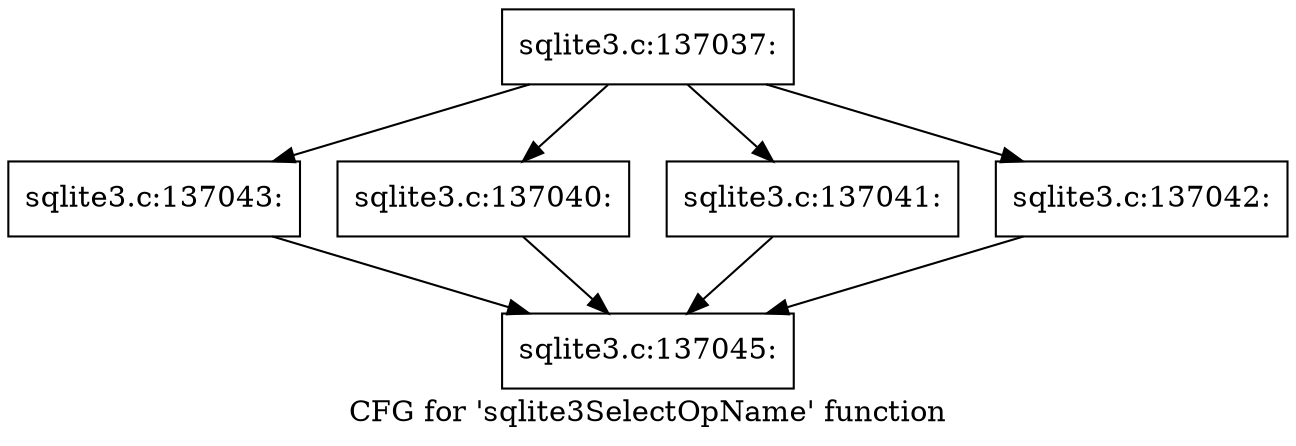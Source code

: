 digraph "CFG for 'sqlite3SelectOpName' function" {
	label="CFG for 'sqlite3SelectOpName' function";

	Node0x55c0f63a6680 [shape=record,label="{sqlite3.c:137037:}"];
	Node0x55c0f63a6680 -> Node0x55c0f9051000;
	Node0x55c0f63a6680 -> Node0x55c0f90522a0;
	Node0x55c0f63a6680 -> Node0x55c0f90525e0;
	Node0x55c0f63a6680 -> Node0x55c0f9052920;
	Node0x55c0f90522a0 [shape=record,label="{sqlite3.c:137040:}"];
	Node0x55c0f90522a0 -> Node0x55c0f90512e0;
	Node0x55c0f90525e0 [shape=record,label="{sqlite3.c:137041:}"];
	Node0x55c0f90525e0 -> Node0x55c0f90512e0;
	Node0x55c0f9052920 [shape=record,label="{sqlite3.c:137042:}"];
	Node0x55c0f9052920 -> Node0x55c0f90512e0;
	Node0x55c0f9051000 [shape=record,label="{sqlite3.c:137043:}"];
	Node0x55c0f9051000 -> Node0x55c0f90512e0;
	Node0x55c0f90512e0 [shape=record,label="{sqlite3.c:137045:}"];
}
